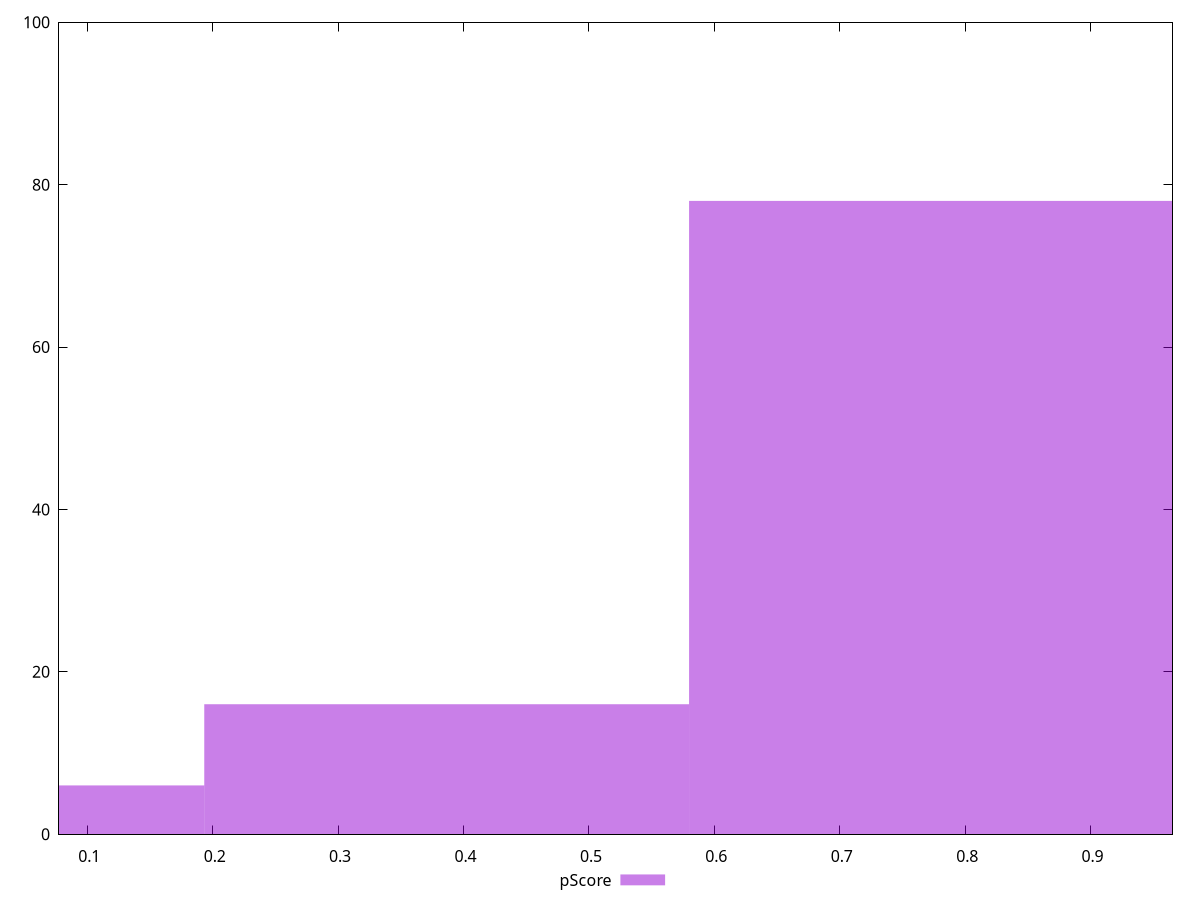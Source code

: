 reset

$pScore <<EOF
0.7731526237427487 78
0.38657631187137437 16
0 6
EOF

set key outside below
set boxwidth 0.38657631187137437
set xrange [0.07746372933018791:0.9653314240604107]
set yrange [0:100]
set trange [0:100]
set style fill transparent solid 0.5 noborder
set terminal svg size 640, 490 enhanced background rgb 'white'
set output "report_00009_2021-02-08T22-37-41.559Z/first-cpu-idle/samples/pages/pScore/histogram.svg"

plot $pScore title "pScore" with boxes

reset
